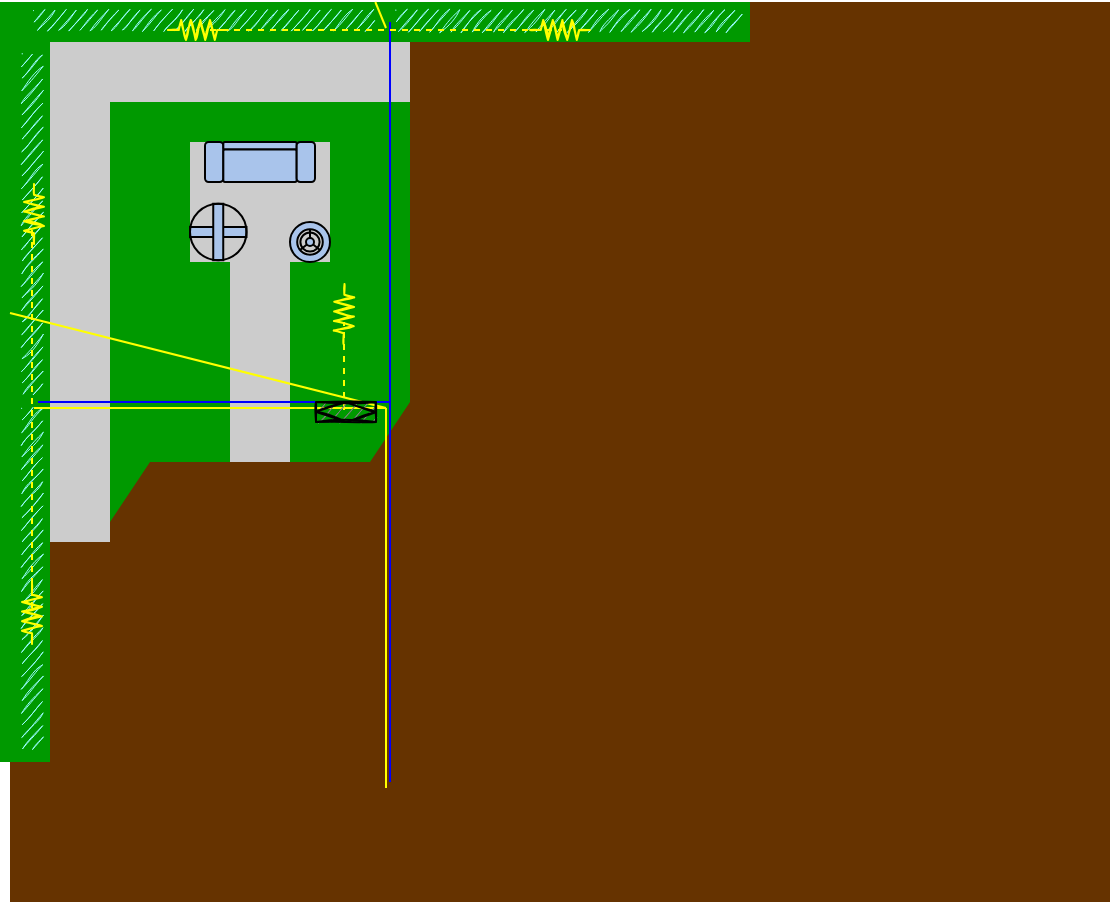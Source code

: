 <mxfile version="17.4.6" type="github">
  <diagram id="zF0i2NfZyt6POZ8Hoylk" name="Page-1">
    <mxGraphModel dx="917" dy="507" grid="1" gridSize="10" guides="0" tooltips="1" connect="1" arrows="1" fold="1" page="1" pageScale="1" pageWidth="850" pageHeight="1100" math="0" shadow="0">
      <root>
        <mxCell id="0" />
        <mxCell id="_R6vVu1srhFoFrEtBV-Y-69" value="Untitled Layer" parent="0" />
        <mxCell id="_R6vVu1srhFoFrEtBV-Y-72" value="" style="rounded=0;whiteSpace=wrap;html=1;shadow=0;glass=0;sketch=0;strokeColor=none;fillColor=#663300;" vertex="1" parent="_R6vVu1srhFoFrEtBV-Y-69">
          <mxGeometry x="150" y="140" width="550" height="450" as="geometry" />
        </mxCell>
        <mxCell id="1" value="GardenArea" style="locked=1;" parent="0" />
        <mxCell id="_R6vVu1srhFoFrEtBV-Y-28" value="" style="group" vertex="1" connectable="0" parent="1">
          <mxGeometry x="145" y="140" width="375" height="380" as="geometry" />
        </mxCell>
        <mxCell id="_R6vVu1srhFoFrEtBV-Y-8" value="" style="rounded=0;whiteSpace=wrap;html=1;fillColor=#009900;strokeColor=none;" vertex="1" parent="_R6vVu1srhFoFrEtBV-Y-28">
          <mxGeometry x="55" y="50" width="150" height="20" as="geometry" />
        </mxCell>
        <mxCell id="_R6vVu1srhFoFrEtBV-Y-9" value="" style="rounded=0;whiteSpace=wrap;html=1;fillColor=#009900;strokeColor=none;" vertex="1" parent="_R6vVu1srhFoFrEtBV-Y-28">
          <mxGeometry x="165" y="70" width="40" height="60" as="geometry" />
        </mxCell>
        <mxCell id="_R6vVu1srhFoFrEtBV-Y-10" value="" style="rounded=0;whiteSpace=wrap;html=1;fillColor=#009900;strokeColor=none;" vertex="1" parent="_R6vVu1srhFoFrEtBV-Y-28">
          <mxGeometry x="55" y="70" width="40" height="60" as="geometry" />
        </mxCell>
        <mxCell id="_R6vVu1srhFoFrEtBV-Y-11" value="" style="rounded=0;whiteSpace=wrap;html=1;fillColor=#009900;strokeColor=none;" vertex="1" parent="_R6vVu1srhFoFrEtBV-Y-28">
          <mxGeometry x="55" y="130" width="60" height="70" as="geometry" />
        </mxCell>
        <mxCell id="_R6vVu1srhFoFrEtBV-Y-12" value="" style="rounded=0;whiteSpace=wrap;html=1;fillColor=#009900;strokeColor=none;" vertex="1" parent="_R6vVu1srhFoFrEtBV-Y-28">
          <mxGeometry x="145" y="130" width="60" height="70" as="geometry" />
        </mxCell>
        <mxCell id="_R6vVu1srhFoFrEtBV-Y-13" value="" style="rounded=0;whiteSpace=wrap;html=1;fillColor=#009900;strokeColor=none;" vertex="1" parent="_R6vVu1srhFoFrEtBV-Y-28">
          <mxGeometry x="55" y="200" width="60" height="30" as="geometry" />
        </mxCell>
        <mxCell id="_R6vVu1srhFoFrEtBV-Y-15" value="" style="rounded=0;whiteSpace=wrap;html=1;fillColor=#009900;strokeColor=none;" vertex="1" parent="_R6vVu1srhFoFrEtBV-Y-28">
          <mxGeometry x="145" y="200" width="40" height="30" as="geometry" />
        </mxCell>
        <mxCell id="_R6vVu1srhFoFrEtBV-Y-17" value="" style="rhombus;whiteSpace=wrap;html=1;fillColor=#009900;strokeColor=none;" vertex="1" parent="_R6vVu1srhFoFrEtBV-Y-28">
          <mxGeometry x="165" y="170" width="40" height="60" as="geometry" />
        </mxCell>
        <mxCell id="_R6vVu1srhFoFrEtBV-Y-20" value="" style="rhombus;whiteSpace=wrap;html=1;fillColor=#009900;strokeColor=none;" vertex="1" parent="_R6vVu1srhFoFrEtBV-Y-28">
          <mxGeometry x="35" y="200" width="40" height="60" as="geometry" />
        </mxCell>
        <mxCell id="_R6vVu1srhFoFrEtBV-Y-21" value="" style="rounded=0;whiteSpace=wrap;html=1;fillColor=#CCCCCC;strokeColor=none;" vertex="1" parent="_R6vVu1srhFoFrEtBV-Y-28">
          <mxGeometry x="25" y="20" width="30" height="250" as="geometry" />
        </mxCell>
        <mxCell id="_R6vVu1srhFoFrEtBV-Y-23" value="" style="rounded=0;whiteSpace=wrap;html=1;fillColor=#CCCCCC;strokeColor=none;" vertex="1" parent="_R6vVu1srhFoFrEtBV-Y-28">
          <mxGeometry x="95" y="70" width="70" height="60" as="geometry" />
        </mxCell>
        <mxCell id="_R6vVu1srhFoFrEtBV-Y-24" value="" style="rounded=0;whiteSpace=wrap;html=1;fillColor=#CCCCCC;strokeColor=none;" vertex="1" parent="_R6vVu1srhFoFrEtBV-Y-28">
          <mxGeometry x="115" y="130" width="30" height="100" as="geometry" />
        </mxCell>
        <mxCell id="_R6vVu1srhFoFrEtBV-Y-25" value="" style="rounded=0;whiteSpace=wrap;html=1;fillColor=#CCCCCC;strokeColor=none;" vertex="1" parent="_R6vVu1srhFoFrEtBV-Y-28">
          <mxGeometry x="25" y="20" width="180" height="30" as="geometry" />
        </mxCell>
        <mxCell id="_R6vVu1srhFoFrEtBV-Y-26" value="" style="rounded=0;whiteSpace=wrap;html=1;fillColor=#009900;strokeColor=none;" vertex="1" parent="_R6vVu1srhFoFrEtBV-Y-28">
          <mxGeometry width="25" height="380" as="geometry" />
        </mxCell>
        <mxCell id="_R6vVu1srhFoFrEtBV-Y-27" value="" style="rounded=0;whiteSpace=wrap;html=1;fillColor=#009900;strokeColor=none;" vertex="1" parent="_R6vVu1srhFoFrEtBV-Y-28">
          <mxGeometry x="25" width="350" height="20" as="geometry" />
        </mxCell>
        <mxCell id="_R6vVu1srhFoFrEtBV-Y-30" value="" style="verticalLabelPosition=bottom;html=1;verticalAlign=top;align=center;shape=mxgraph.floorplan.sofa;fillColor=#A9C4EB;" vertex="1" parent="_R6vVu1srhFoFrEtBV-Y-28">
          <mxGeometry x="102.5" y="70" width="55" height="20" as="geometry" />
        </mxCell>
        <mxCell id="_R6vVu1srhFoFrEtBV-Y-31" value="" style="verticalLabelPosition=bottom;html=1;verticalAlign=top;align=center;shape=mxgraph.floorplan.floor_lamp;fillColor=#A9C4EB;" vertex="1" parent="_R6vVu1srhFoFrEtBV-Y-28">
          <mxGeometry x="145" y="110" width="20" height="20" as="geometry" />
        </mxCell>
        <mxCell id="_R6vVu1srhFoFrEtBV-Y-37" value="" style="verticalLabelPosition=bottom;html=1;verticalAlign=top;align=center;shape=mxgraph.floorplan.doorRevolving;aspect=fixed;fillColor=#A9C4EB;" vertex="1" parent="_R6vVu1srhFoFrEtBV-Y-28">
          <mxGeometry x="95" y="100" width="28.24" height="30" as="geometry" />
        </mxCell>
        <mxCell id="_R6vVu1srhFoFrEtBV-Y-38" value="Water" style="locked=1;" parent="0" />
        <mxCell id="_R6vVu1srhFoFrEtBV-Y-43" value="" style="endArrow=none;html=1;rounded=0;strokeColor=#0000FF;" edge="1" parent="_R6vVu1srhFoFrEtBV-Y-38">
          <mxGeometry width="50" height="50" relative="1" as="geometry">
            <mxPoint x="340" y="340" as="sourcePoint" />
            <mxPoint x="340" y="150" as="targetPoint" />
          </mxGeometry>
        </mxCell>
        <mxCell id="_R6vVu1srhFoFrEtBV-Y-44" value="" style="endArrow=none;html=1;rounded=0;strokeColor=#0000FF;exitX=1;exitY=0.5;exitDx=0;exitDy=0;exitPerimeter=0;entryX=0.75;entryY=0.5;entryDx=0;entryDy=0;entryPerimeter=0;" edge="1" parent="_R6vVu1srhFoFrEtBV-Y-38" target="_R6vVu1srhFoFrEtBV-Y-17">
          <mxGeometry width="50" height="50" relative="1" as="geometry">
            <mxPoint x="164.0" y="340" as="sourcePoint" />
            <mxPoint x="274" y="340" as="targetPoint" />
          </mxGeometry>
        </mxCell>
        <mxCell id="_R6vVu1srhFoFrEtBV-Y-45" value="" style="endArrow=none;html=1;rounded=0;strokeColor=#0000FF;" edge="1" parent="_R6vVu1srhFoFrEtBV-Y-38">
          <mxGeometry width="50" height="50" relative="1" as="geometry">
            <mxPoint x="340" y="530" as="sourcePoint" />
            <mxPoint x="340" y="340" as="targetPoint" />
          </mxGeometry>
        </mxCell>
        <mxCell id="_R6vVu1srhFoFrEtBV-Y-47" value="" style="rounded=0;whiteSpace=wrap;html=1;shadow=0;glass=0;sketch=1;fillColor=#99FFFF;strokeColor=none;" vertex="1" parent="_R6vVu1srhFoFrEtBV-Y-38">
          <mxGeometry x="156" y="166" width="10" height="170" as="geometry" />
        </mxCell>
        <mxCell id="_R6vVu1srhFoFrEtBV-Y-48" value="" style="rounded=0;whiteSpace=wrap;html=1;shadow=0;glass=0;sketch=1;fillColor=#99FFFF;strokeColor=none;" vertex="1" parent="_R6vVu1srhFoFrEtBV-Y-38">
          <mxGeometry x="156" y="343" width="10" height="170" as="geometry" />
        </mxCell>
        <mxCell id="_R6vVu1srhFoFrEtBV-Y-49" value="" style="rounded=0;whiteSpace=wrap;html=1;shadow=0;glass=0;sketch=1;fillColor=#99FFFF;strokeColor=none;" vertex="1" parent="_R6vVu1srhFoFrEtBV-Y-38">
          <mxGeometry x="162" y="144" width="170" height="10" as="geometry" />
        </mxCell>
        <mxCell id="_R6vVu1srhFoFrEtBV-Y-50" value="" style="rounded=0;whiteSpace=wrap;html=1;shadow=0;glass=0;sketch=1;fillColor=#99FFFF;strokeColor=none;" vertex="1" parent="_R6vVu1srhFoFrEtBV-Y-38">
          <mxGeometry x="343" y="144" width="170" height="10" as="geometry" />
        </mxCell>
        <mxCell id="_R6vVu1srhFoFrEtBV-Y-52" value="electronics" parent="0" />
        <mxCell id="_R6vVu1srhFoFrEtBV-Y-53" value="" style="endArrow=none;html=1;rounded=0;strokeColor=#FFFF00;startArrow=none;" edge="1" parent="_R6vVu1srhFoFrEtBV-Y-52">
          <mxGeometry width="50" height="50" relative="1" as="geometry">
            <mxPoint x="332.665" y="140" as="sourcePoint" />
            <mxPoint x="338" y="153" as="targetPoint" />
          </mxGeometry>
        </mxCell>
        <mxCell id="_R6vVu1srhFoFrEtBV-Y-54" value="" style="endArrow=none;html=1;rounded=0;strokeColor=#FFFF00;exitX=1;exitY=0.5;exitDx=0;exitDy=0;exitPerimeter=0;entryX=0.75;entryY=0.5;entryDx=0;entryDy=0;entryPerimeter=0;" edge="1" parent="_R6vVu1srhFoFrEtBV-Y-52">
          <mxGeometry width="50" height="50" relative="1" as="geometry">
            <mxPoint x="162.0" y="343" as="sourcePoint" />
            <mxPoint x="338" y="343" as="targetPoint" />
          </mxGeometry>
        </mxCell>
        <mxCell id="_R6vVu1srhFoFrEtBV-Y-55" value="" style="endArrow=none;html=1;rounded=0;strokeColor=#FFFF00;" edge="1" parent="_R6vVu1srhFoFrEtBV-Y-52">
          <mxGeometry width="50" height="50" relative="1" as="geometry">
            <mxPoint x="338" y="533" as="sourcePoint" />
            <mxPoint x="338" y="343" as="targetPoint" />
          </mxGeometry>
        </mxCell>
        <mxCell id="_R6vVu1srhFoFrEtBV-Y-56" value="" style="endArrow=none;html=1;rounded=0;strokeColor=#FFFF00;exitX=1;exitY=0.5;exitDx=0;exitDy=0;exitPerimeter=0;entryX=0.75;entryY=0.5;entryDx=0;entryDy=0;entryPerimeter=0;dashed=1;" edge="1" parent="_R6vVu1srhFoFrEtBV-Y-52">
          <mxGeometry width="50" height="50" relative="1" as="geometry">
            <mxPoint x="250.0" y="154" as="sourcePoint" />
            <mxPoint x="426" y="154" as="targetPoint" />
          </mxGeometry>
        </mxCell>
        <mxCell id="_R6vVu1srhFoFrEtBV-Y-57" value="" style="endArrow=none;html=1;rounded=0;strokeColor=#FFFF00;dashed=1;" edge="1" parent="_R6vVu1srhFoFrEtBV-Y-52">
          <mxGeometry width="50" height="50" relative="1" as="geometry">
            <mxPoint x="161" y="443" as="sourcePoint" />
            <mxPoint x="161" y="253" as="targetPoint" />
          </mxGeometry>
        </mxCell>
        <mxCell id="_R6vVu1srhFoFrEtBV-Y-58" value="" style="endArrow=none;html=1;rounded=0;strokeColor=#FFFF00;dashed=1;" edge="1" parent="_R6vVu1srhFoFrEtBV-Y-52">
          <mxGeometry width="50" height="50" relative="1" as="geometry">
            <mxPoint x="317" y="344" as="sourcePoint" />
            <mxPoint x="317" y="300" as="targetPoint" />
          </mxGeometry>
        </mxCell>
        <mxCell id="_R6vVu1srhFoFrEtBV-Y-61" value="" style="pointerEvents=1;verticalLabelPosition=bottom;shadow=0;dashed=0;align=center;html=1;verticalAlign=top;shape=mxgraph.electrical.resistors.resistor_2;glass=0;sketch=1;fillColor=#99FFFF;strokeColor=#FFFF00;rotation=91;" vertex="1" parent="_R6vVu1srhFoFrEtBV-Y-52">
          <mxGeometry x="302" y="291" width="30" height="10" as="geometry" />
        </mxCell>
        <mxCell id="_R6vVu1srhFoFrEtBV-Y-62" value="" style="pointerEvents=1;verticalLabelPosition=bottom;shadow=0;dashed=0;align=center;html=1;verticalAlign=top;shape=mxgraph.electrical.resistors.resistor_2;glass=0;sketch=1;fillColor=#99FFFF;strokeColor=#FFFF00;" vertex="1" parent="_R6vVu1srhFoFrEtBV-Y-52">
          <mxGeometry x="410" y="149" width="30" height="10" as="geometry" />
        </mxCell>
        <mxCell id="_R6vVu1srhFoFrEtBV-Y-63" value="" style="pointerEvents=1;verticalLabelPosition=bottom;shadow=0;dashed=0;align=center;html=1;verticalAlign=top;shape=mxgraph.electrical.resistors.resistor_2;glass=0;sketch=1;fillColor=#99FFFF;strokeColor=#FFFF00;" vertex="1" parent="_R6vVu1srhFoFrEtBV-Y-52">
          <mxGeometry x="229" y="149" width="30" height="10" as="geometry" />
        </mxCell>
        <mxCell id="_R6vVu1srhFoFrEtBV-Y-64" value="" style="pointerEvents=1;verticalLabelPosition=bottom;shadow=0;dashed=0;align=center;html=1;verticalAlign=top;shape=mxgraph.electrical.resistors.resistor_2;glass=0;sketch=1;fillColor=#99FFFF;strokeColor=#FFFF00;rotation=90;" vertex="1" parent="_R6vVu1srhFoFrEtBV-Y-52">
          <mxGeometry x="147" y="241" width="30" height="10" as="geometry" />
        </mxCell>
        <mxCell id="_R6vVu1srhFoFrEtBV-Y-65" value="" style="pointerEvents=1;verticalLabelPosition=bottom;shadow=0;dashed=0;align=center;html=1;verticalAlign=top;shape=mxgraph.electrical.resistors.resistor_2;glass=0;sketch=1;fillColor=#99FFFF;strokeColor=#FFFF00;rotation=90;" vertex="1" parent="_R6vVu1srhFoFrEtBV-Y-52">
          <mxGeometry x="146" y="441" width="30" height="10" as="geometry" />
        </mxCell>
        <mxCell id="_R6vVu1srhFoFrEtBV-Y-71" value="" style="endArrow=none;html=1;rounded=0;strokeColor=#FFFF00;" edge="1" parent="_R6vVu1srhFoFrEtBV-Y-52">
          <mxGeometry width="50" height="50" relative="1" as="geometry">
            <mxPoint x="338" y="343" as="sourcePoint" />
            <mxPoint x="150" y="295.46" as="targetPoint" />
          </mxGeometry>
        </mxCell>
        <mxCell id="_R6vVu1srhFoFrEtBV-Y-66" value="Top" parent="0" />
        <mxCell id="_R6vVu1srhFoFrEtBV-Y-67" value="" style="shape=associativeEntity;whiteSpace=wrap;html=1;align=center;shadow=0;glass=0;sketch=1;strokeColor=#000000;fillColor=#808080;" vertex="1" parent="_R6vVu1srhFoFrEtBV-Y-66">
          <mxGeometry x="303" y="340" width="30" height="10" as="geometry" />
        </mxCell>
      </root>
    </mxGraphModel>
  </diagram>
</mxfile>
